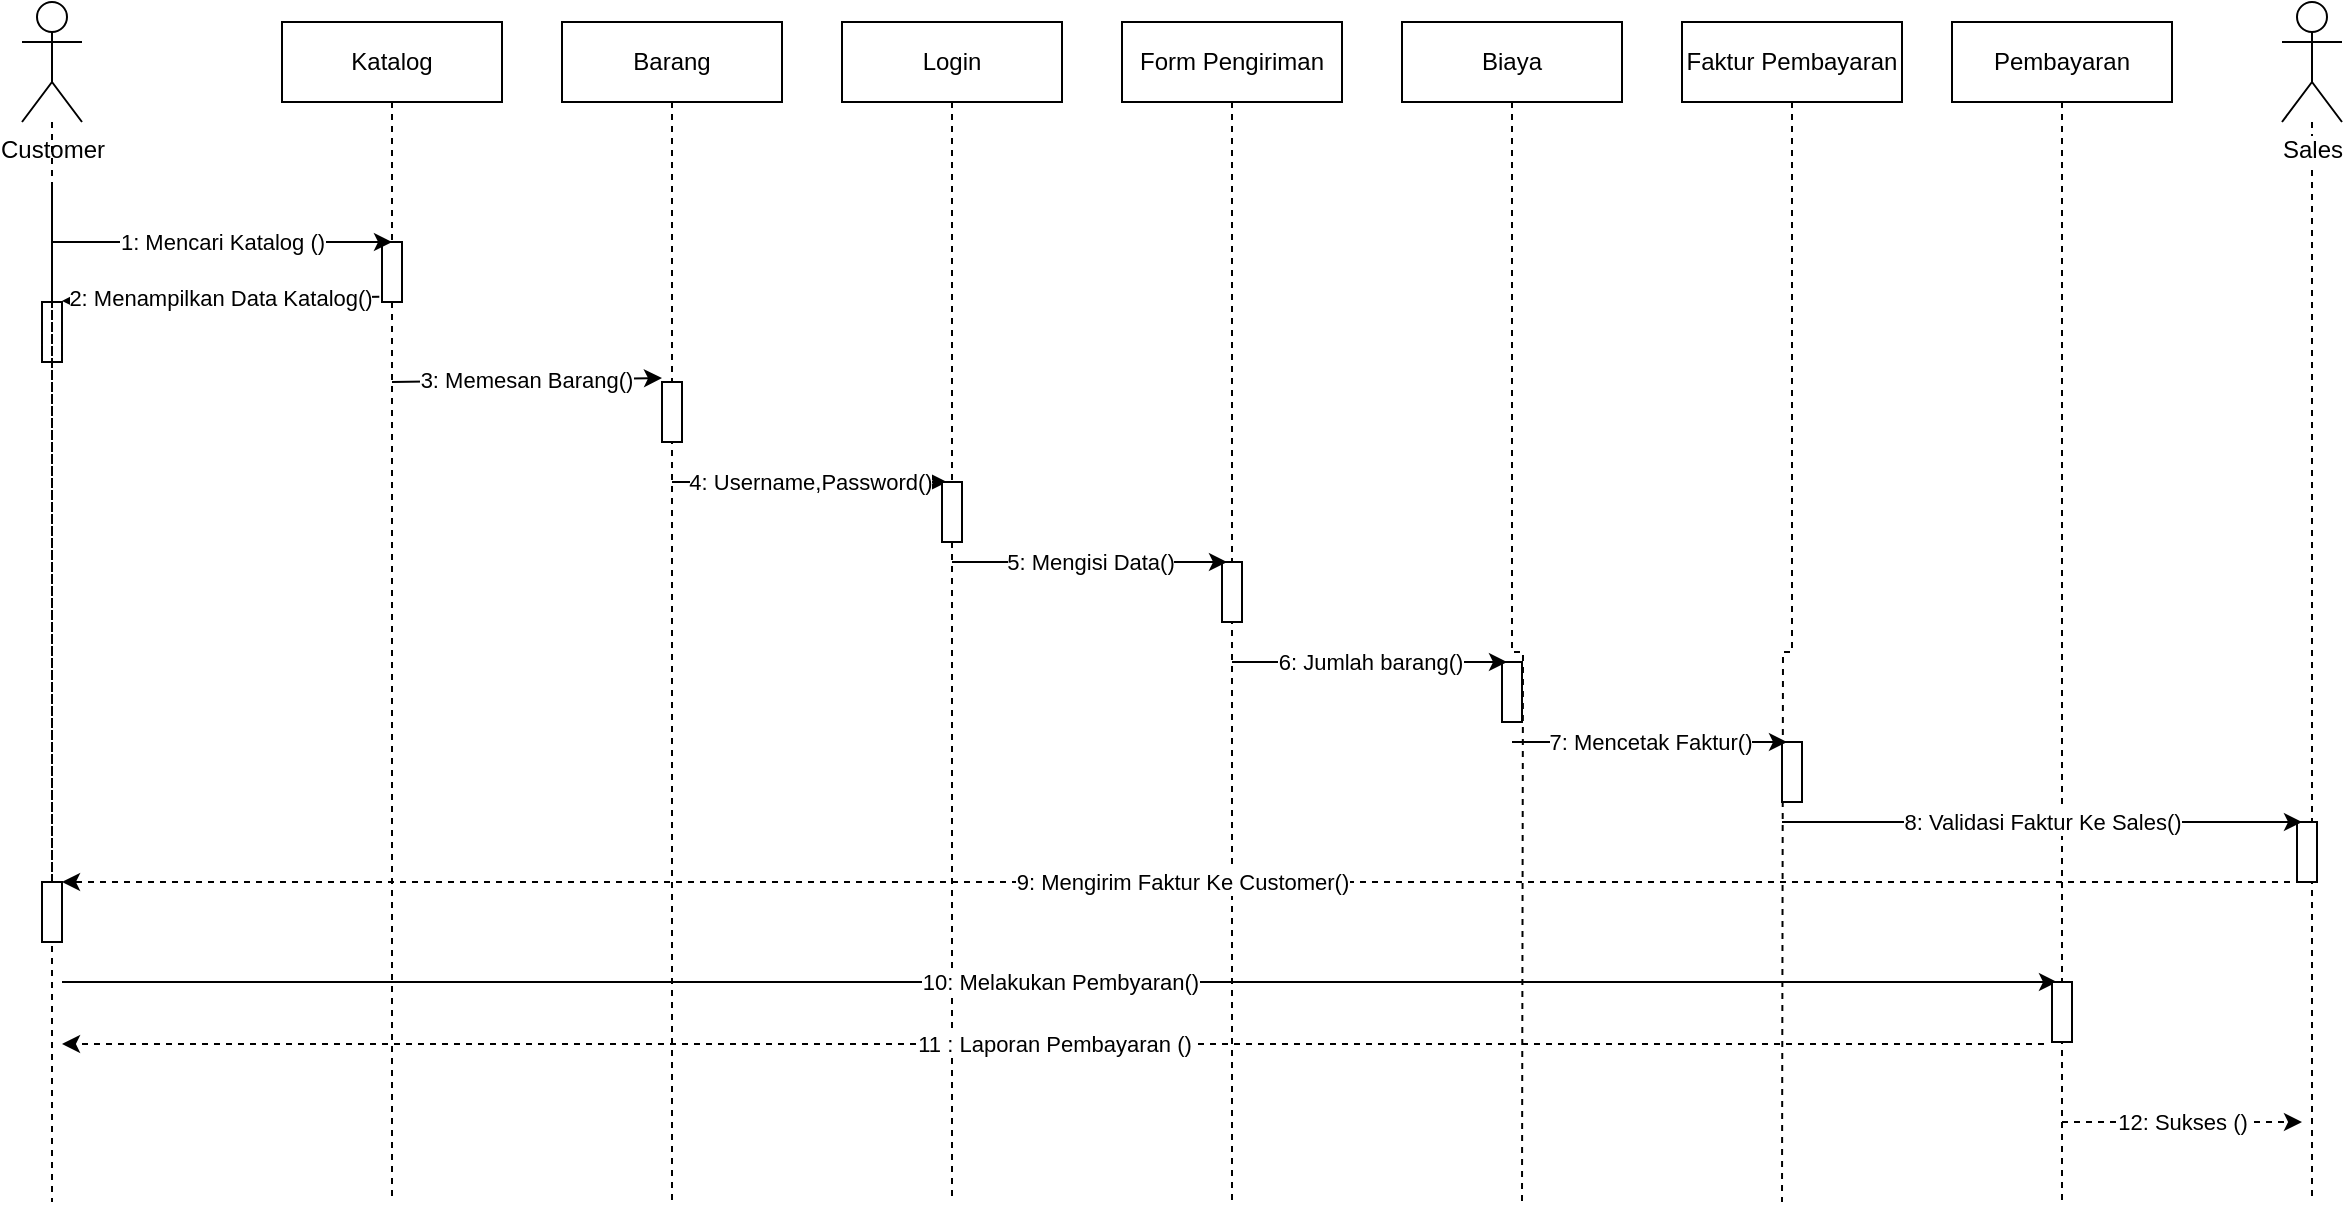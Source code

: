 <mxfile version="12.2.6" type="device" pages="1"><diagram name="Page-1" id="13e1069c-82ec-6db2-03f1-153e76fe0fe0"><mxGraphModel dx="2011" dy="1044" grid="1" gridSize="10" guides="1" tooltips="1" connect="1" arrows="1" fold="1" page="1" pageScale="1" pageWidth="1100" pageHeight="850" background="#ffffff" math="0" shadow="0"><root><mxCell id="0"/><mxCell id="1" parent="0"/><mxCell id="3v-y2T1sa5YzYDvZgmeE-25" value="" style="rounded=0;whiteSpace=wrap;html=1;" vertex="1" parent="1"><mxGeometry x="60" y="230" width="10" height="30" as="geometry"/></mxCell><mxCell id="3v-y2T1sa5YzYDvZgmeE-23" value="" style="rounded=0;whiteSpace=wrap;html=1;" vertex="1" parent="1"><mxGeometry x="230" y="200" width="10" height="30" as="geometry"/></mxCell><mxCell id="3v-y2T1sa5YzYDvZgmeE-4" style="edgeStyle=orthogonalEdgeStyle;rounded=0;orthogonalLoop=1;jettySize=auto;html=1;endArrow=none;endFill=0;dashed=1;" edge="1" parent="1" source="3v-y2T1sa5YzYDvZgmeE-47"><mxGeometry relative="1" as="geometry"><mxPoint x="65" y="680" as="targetPoint"/><Array as="points"><mxPoint x="65" y="170"/></Array></mxGeometry></mxCell><mxCell id="3v-y2T1sa5YzYDvZgmeE-1" value="Customer&lt;br&gt;" style="shape=umlActor;verticalLabelPosition=bottom;labelBackgroundColor=#ffffff;verticalAlign=top;html=1;outlineConnect=0;" vertex="1" parent="1"><mxGeometry x="50" y="80" width="30" height="60" as="geometry"/></mxCell><mxCell id="3v-y2T1sa5YzYDvZgmeE-6" style="edgeStyle=orthogonalEdgeStyle;rounded=0;orthogonalLoop=1;jettySize=auto;html=1;endArrow=none;endFill=0;dashed=1;" edge="1" parent="1" source="3v-y2T1sa5YzYDvZgmeE-3"><mxGeometry relative="1" as="geometry"><mxPoint x="1195" y="680" as="targetPoint"/></mxGeometry></mxCell><mxCell id="3v-y2T1sa5YzYDvZgmeE-3" value="Sales" style="shape=umlActor;verticalLabelPosition=bottom;labelBackgroundColor=#ffffff;verticalAlign=top;html=1;outlineConnect=0;" vertex="1" parent="1"><mxGeometry x="1180" y="80" width="30" height="60" as="geometry"/></mxCell><mxCell id="3v-y2T1sa5YzYDvZgmeE-13" style="edgeStyle=orthogonalEdgeStyle;rounded=0;orthogonalLoop=1;jettySize=auto;html=1;endArrow=none;endFill=0;dashed=1;" edge="1" parent="1" source="3v-y2T1sa5YzYDvZgmeE-23"><mxGeometry relative="1" as="geometry"><mxPoint x="235" y="680" as="targetPoint"/></mxGeometry></mxCell><mxCell id="3v-y2T1sa5YzYDvZgmeE-7" value="Katalog" style="rounded=0;whiteSpace=wrap;html=1;" vertex="1" parent="1"><mxGeometry x="180" y="90" width="110" height="40" as="geometry"/></mxCell><mxCell id="3v-y2T1sa5YzYDvZgmeE-14" style="edgeStyle=orthogonalEdgeStyle;rounded=0;orthogonalLoop=1;jettySize=auto;html=1;endArrow=none;endFill=0;dashed=1;" edge="1" parent="1" source="3v-y2T1sa5YzYDvZgmeE-8"><mxGeometry relative="1" as="geometry"><mxPoint x="375" y="680" as="targetPoint"/></mxGeometry></mxCell><mxCell id="3v-y2T1sa5YzYDvZgmeE-8" value="Barang&lt;br&gt;" style="rounded=0;whiteSpace=wrap;html=1;" vertex="1" parent="1"><mxGeometry x="320" y="90" width="110" height="40" as="geometry"/></mxCell><mxCell id="3v-y2T1sa5YzYDvZgmeE-16" style="edgeStyle=orthogonalEdgeStyle;rounded=0;orthogonalLoop=1;jettySize=auto;html=1;exitX=0.5;exitY=1;exitDx=0;exitDy=0;endArrow=none;endFill=0;dashed=1;" edge="1" parent="1" source="3v-y2T1sa5YzYDvZgmeE-9"><mxGeometry relative="1" as="geometry"><mxPoint x="655" y="680" as="targetPoint"/></mxGeometry></mxCell><mxCell id="3v-y2T1sa5YzYDvZgmeE-9" value="Form Pengiriman" style="rounded=0;whiteSpace=wrap;html=1;" vertex="1" parent="1"><mxGeometry x="600" y="90" width="110" height="40" as="geometry"/></mxCell><mxCell id="3v-y2T1sa5YzYDvZgmeE-15" style="edgeStyle=orthogonalEdgeStyle;rounded=0;orthogonalLoop=1;jettySize=auto;html=1;exitX=0.5;exitY=1;exitDx=0;exitDy=0;endArrow=none;endFill=0;dashed=1;" edge="1" parent="1" source="3v-y2T1sa5YzYDvZgmeE-32"><mxGeometry relative="1" as="geometry"><mxPoint x="515" y="680" as="targetPoint"/></mxGeometry></mxCell><mxCell id="3v-y2T1sa5YzYDvZgmeE-10" value="Login" style="rounded=0;whiteSpace=wrap;html=1;" vertex="1" parent="1"><mxGeometry x="460" y="90" width="110" height="40" as="geometry"/></mxCell><mxCell id="3v-y2T1sa5YzYDvZgmeE-17" style="edgeStyle=orthogonalEdgeStyle;rounded=0;orthogonalLoop=1;jettySize=auto;html=1;exitX=0.5;exitY=1;exitDx=0;exitDy=0;endArrow=none;endFill=0;dashed=1;" edge="1" parent="1" source="3v-y2T1sa5YzYDvZgmeE-11"><mxGeometry relative="1" as="geometry"><mxPoint x="800" y="680" as="targetPoint"/></mxGeometry></mxCell><mxCell id="3v-y2T1sa5YzYDvZgmeE-11" value="Biaya" style="rounded=0;whiteSpace=wrap;html=1;" vertex="1" parent="1"><mxGeometry x="740" y="90" width="110" height="40" as="geometry"/></mxCell><mxCell id="3v-y2T1sa5YzYDvZgmeE-18" style="edgeStyle=orthogonalEdgeStyle;rounded=0;orthogonalLoop=1;jettySize=auto;html=1;exitX=0.5;exitY=1;exitDx=0;exitDy=0;endArrow=none;endFill=0;dashed=1;" edge="1" parent="1" source="3v-y2T1sa5YzYDvZgmeE-12"><mxGeometry relative="1" as="geometry"><mxPoint x="930" y="680" as="targetPoint"/></mxGeometry></mxCell><mxCell id="3v-y2T1sa5YzYDvZgmeE-12" value="Faktur Pembayaran" style="rounded=0;whiteSpace=wrap;html=1;" vertex="1" parent="1"><mxGeometry x="880" y="90" width="110" height="40" as="geometry"/></mxCell><mxCell id="3v-y2T1sa5YzYDvZgmeE-19" value="1: Mencari Katalog ()" style="endArrow=classic;html=1;" edge="1" parent="1"><mxGeometry width="50" height="50" relative="1" as="geometry"><mxPoint x="65" y="200" as="sourcePoint"/><mxPoint x="235" y="200" as="targetPoint"/></mxGeometry></mxCell><mxCell id="3v-y2T1sa5YzYDvZgmeE-20" value="2: Menampilkan Data Katalog()" style="endArrow=classic;html=1;exitX=-0.133;exitY=0.911;exitDx=0;exitDy=0;exitPerimeter=0;" edge="1" parent="1" source="3v-y2T1sa5YzYDvZgmeE-23"><mxGeometry width="50" height="50" relative="1" as="geometry"><mxPoint x="245" y="229.5" as="sourcePoint"/><mxPoint x="70" y="229.5" as="targetPoint"/></mxGeometry></mxCell><mxCell id="3v-y2T1sa5YzYDvZgmeE-21" value="Pembayaran" style="rounded=0;whiteSpace=wrap;html=1;" vertex="1" parent="1"><mxGeometry x="1015" y="90" width="110" height="40" as="geometry"/></mxCell><mxCell id="3v-y2T1sa5YzYDvZgmeE-22" style="edgeStyle=orthogonalEdgeStyle;rounded=0;orthogonalLoop=1;jettySize=auto;html=1;exitX=0.5;exitY=1;exitDx=0;exitDy=0;endArrow=none;endFill=0;dashed=1;" edge="1" source="3v-y2T1sa5YzYDvZgmeE-21" parent="1"><mxGeometry relative="1" as="geometry"><mxPoint x="1070" y="680" as="targetPoint"/></mxGeometry></mxCell><mxCell id="3v-y2T1sa5YzYDvZgmeE-24" style="edgeStyle=orthogonalEdgeStyle;rounded=0;orthogonalLoop=1;jettySize=auto;html=1;endArrow=none;endFill=0;dashed=1;" edge="1" parent="1" source="3v-y2T1sa5YzYDvZgmeE-7" target="3v-y2T1sa5YzYDvZgmeE-23"><mxGeometry relative="1" as="geometry"><mxPoint x="235" y="570" as="targetPoint"/><mxPoint x="235" y="130" as="sourcePoint"/></mxGeometry></mxCell><mxCell id="3v-y2T1sa5YzYDvZgmeE-26" style="edgeStyle=orthogonalEdgeStyle;rounded=0;orthogonalLoop=1;jettySize=auto;html=1;endArrow=none;endFill=0;dashed=1;" edge="1" parent="1" source="3v-y2T1sa5YzYDvZgmeE-1" target="3v-y2T1sa5YzYDvZgmeE-25"><mxGeometry relative="1" as="geometry"><mxPoint x="65" y="570" as="targetPoint"/><mxPoint x="65" y="140" as="sourcePoint"/><Array as="points"/></mxGeometry></mxCell><mxCell id="3v-y2T1sa5YzYDvZgmeE-28" value="3: Memesan Barang()" style="endArrow=classic;html=1;entryX=0;entryY=-0.067;entryDx=0;entryDy=0;entryPerimeter=0;" edge="1" parent="1" target="3v-y2T1sa5YzYDvZgmeE-29"><mxGeometry width="50" height="50" relative="1" as="geometry"><mxPoint x="235" y="270" as="sourcePoint"/><mxPoint x="385" y="270" as="targetPoint"/></mxGeometry></mxCell><mxCell id="3v-y2T1sa5YzYDvZgmeE-29" value="" style="rounded=0;whiteSpace=wrap;html=1;" vertex="1" parent="1"><mxGeometry x="370" y="270" width="10" height="30" as="geometry"/></mxCell><mxCell id="3v-y2T1sa5YzYDvZgmeE-30" style="edgeStyle=orthogonalEdgeStyle;rounded=0;orthogonalLoop=1;jettySize=auto;html=1;exitX=0.25;exitY=0;exitDx=0;exitDy=0;entryX=-0.1;entryY=0.022;entryDx=0;entryDy=0;entryPerimeter=0;endArrow=none;endFill=0;" edge="1" parent="1" source="3v-y2T1sa5YzYDvZgmeE-23" target="3v-y2T1sa5YzYDvZgmeE-23"><mxGeometry relative="1" as="geometry"/></mxCell><mxCell id="3v-y2T1sa5YzYDvZgmeE-31" value="4: Username,Password()" style="endArrow=classic;html=1;entryX=0.25;entryY=0;entryDx=0;entryDy=0;" edge="1" parent="1" target="3v-y2T1sa5YzYDvZgmeE-32"><mxGeometry width="50" height="50" relative="1" as="geometry"><mxPoint x="375" y="320" as="sourcePoint"/><mxPoint x="510" y="320" as="targetPoint"/></mxGeometry></mxCell><mxCell id="3v-y2T1sa5YzYDvZgmeE-32" value="" style="rounded=0;whiteSpace=wrap;html=1;" vertex="1" parent="1"><mxGeometry x="510" y="320" width="10" height="30" as="geometry"/></mxCell><mxCell id="3v-y2T1sa5YzYDvZgmeE-33" style="edgeStyle=orthogonalEdgeStyle;rounded=0;orthogonalLoop=1;jettySize=auto;html=1;exitX=0.5;exitY=1;exitDx=0;exitDy=0;endArrow=none;endFill=0;dashed=1;" edge="1" parent="1" source="3v-y2T1sa5YzYDvZgmeE-10" target="3v-y2T1sa5YzYDvZgmeE-32"><mxGeometry relative="1" as="geometry"><mxPoint x="515" y="570" as="targetPoint"/><mxPoint x="515" y="130" as="sourcePoint"/></mxGeometry></mxCell><mxCell id="3v-y2T1sa5YzYDvZgmeE-36" value="" style="rounded=0;whiteSpace=wrap;html=1;" vertex="1" parent="1"><mxGeometry x="650" y="360" width="10" height="30" as="geometry"/></mxCell><mxCell id="3v-y2T1sa5YzYDvZgmeE-37" value="5: Mengisi Data()" style="endArrow=classic;html=1;entryX=0.25;entryY=0;entryDx=0;entryDy=0;" edge="1" target="3v-y2T1sa5YzYDvZgmeE-36" parent="1"><mxGeometry width="50" height="50" relative="1" as="geometry"><mxPoint x="515" y="360" as="sourcePoint"/><mxPoint x="650" y="360" as="targetPoint"/></mxGeometry></mxCell><mxCell id="3v-y2T1sa5YzYDvZgmeE-38" value="" style="rounded=0;whiteSpace=wrap;html=1;" vertex="1" parent="1"><mxGeometry x="790" y="410" width="10" height="30" as="geometry"/></mxCell><mxCell id="3v-y2T1sa5YzYDvZgmeE-39" value="6: Jumlah barang()" style="endArrow=classic;html=1;entryX=0.25;entryY=0;entryDx=0;entryDy=0;" edge="1" target="3v-y2T1sa5YzYDvZgmeE-38" parent="1"><mxGeometry width="50" height="50" relative="1" as="geometry"><mxPoint x="655" y="410" as="sourcePoint"/><mxPoint x="790" y="410" as="targetPoint"/></mxGeometry></mxCell><mxCell id="3v-y2T1sa5YzYDvZgmeE-44" value="" style="rounded=0;whiteSpace=wrap;html=1;" vertex="1" parent="1"><mxGeometry x="930" y="450" width="10" height="30" as="geometry"/></mxCell><mxCell id="3v-y2T1sa5YzYDvZgmeE-45" value="7: Mencetak Faktur()" style="endArrow=classic;html=1;entryX=0.25;entryY=0;entryDx=0;entryDy=0;" edge="1" target="3v-y2T1sa5YzYDvZgmeE-44" parent="1"><mxGeometry width="50" height="50" relative="1" as="geometry"><mxPoint x="795" y="450" as="sourcePoint"/><mxPoint x="930" y="450" as="targetPoint"/></mxGeometry></mxCell><mxCell id="3v-y2T1sa5YzYDvZgmeE-46" value="9: Mengirim Faktur Ke Customer()" style="endArrow=classic;html=1;exitX=0.25;exitY=1;exitDx=0;exitDy=0;dashed=1;" edge="1" parent="1" source="3v-y2T1sa5YzYDvZgmeE-49"><mxGeometry width="50" height="50" relative="1" as="geometry"><mxPoint x="1187.5" y="535" as="sourcePoint"/><mxPoint x="70" y="520" as="targetPoint"/><Array as="points"/></mxGeometry></mxCell><mxCell id="3v-y2T1sa5YzYDvZgmeE-47" value="" style="rounded=0;whiteSpace=wrap;html=1;" vertex="1" parent="1"><mxGeometry x="60" y="520" width="10" height="30" as="geometry"/></mxCell><mxCell id="3v-y2T1sa5YzYDvZgmeE-48" style="edgeStyle=orthogonalEdgeStyle;rounded=0;orthogonalLoop=1;jettySize=auto;html=1;endArrow=none;endFill=0;dashed=1;" edge="1" parent="1" source="3v-y2T1sa5YzYDvZgmeE-25" target="3v-y2T1sa5YzYDvZgmeE-47"><mxGeometry relative="1" as="geometry"><mxPoint x="65.176" y="570.588" as="targetPoint"/><mxPoint x="65.176" y="230" as="sourcePoint"/><Array as="points"><mxPoint x="65" y="170"/></Array></mxGeometry></mxCell><mxCell id="3v-y2T1sa5YzYDvZgmeE-49" value="" style="rounded=0;whiteSpace=wrap;html=1;" vertex="1" parent="1"><mxGeometry x="1187.5" y="490" width="10" height="30" as="geometry"/></mxCell><mxCell id="3v-y2T1sa5YzYDvZgmeE-50" value="8: Validasi Faktur Ke Sales()" style="endArrow=classic;html=1;entryX=0.25;entryY=0;entryDx=0;entryDy=0;" edge="1" target="3v-y2T1sa5YzYDvZgmeE-49" parent="1"><mxGeometry width="50" height="50" relative="1" as="geometry"><mxPoint x="930" y="490" as="sourcePoint"/><mxPoint x="1187.5" y="490" as="targetPoint"/></mxGeometry></mxCell><mxCell id="3v-y2T1sa5YzYDvZgmeE-52" value="10: Melakukan Pembyaran()" style="endArrow=classic;html=1;entryX=0.25;entryY=0;entryDx=0;entryDy=0;" edge="1" parent="1" target="3v-y2T1sa5YzYDvZgmeE-53"><mxGeometry width="50" height="50" relative="1" as="geometry"><mxPoint x="70" y="570" as="sourcePoint"/><mxPoint x="1070" y="570" as="targetPoint"/></mxGeometry></mxCell><mxCell id="3v-y2T1sa5YzYDvZgmeE-53" value="" style="rounded=0;whiteSpace=wrap;html=1;" vertex="1" parent="1"><mxGeometry x="1065" y="570" width="10" height="30" as="geometry"/></mxCell><mxCell id="3v-y2T1sa5YzYDvZgmeE-55" value="11 : Laporan Pembayaran ()" style="endArrow=classic;html=1;dashed=1;exitX=-0.4;exitY=1.033;exitDx=0;exitDy=0;exitPerimeter=0;" edge="1" parent="1" source="3v-y2T1sa5YzYDvZgmeE-53"><mxGeometry width="50" height="50" relative="1" as="geometry"><mxPoint x="1040" y="690" as="sourcePoint"/><mxPoint x="70" y="601" as="targetPoint"/></mxGeometry></mxCell><mxCell id="3v-y2T1sa5YzYDvZgmeE-58" value="12: Sukses ()" style="endArrow=classic;html=1;dashed=1;" edge="1" parent="1"><mxGeometry width="50" height="50" relative="1" as="geometry"><mxPoint x="1070" y="640" as="sourcePoint"/><mxPoint x="1190" y="640" as="targetPoint"/></mxGeometry></mxCell></root></mxGraphModel></diagram></mxfile>